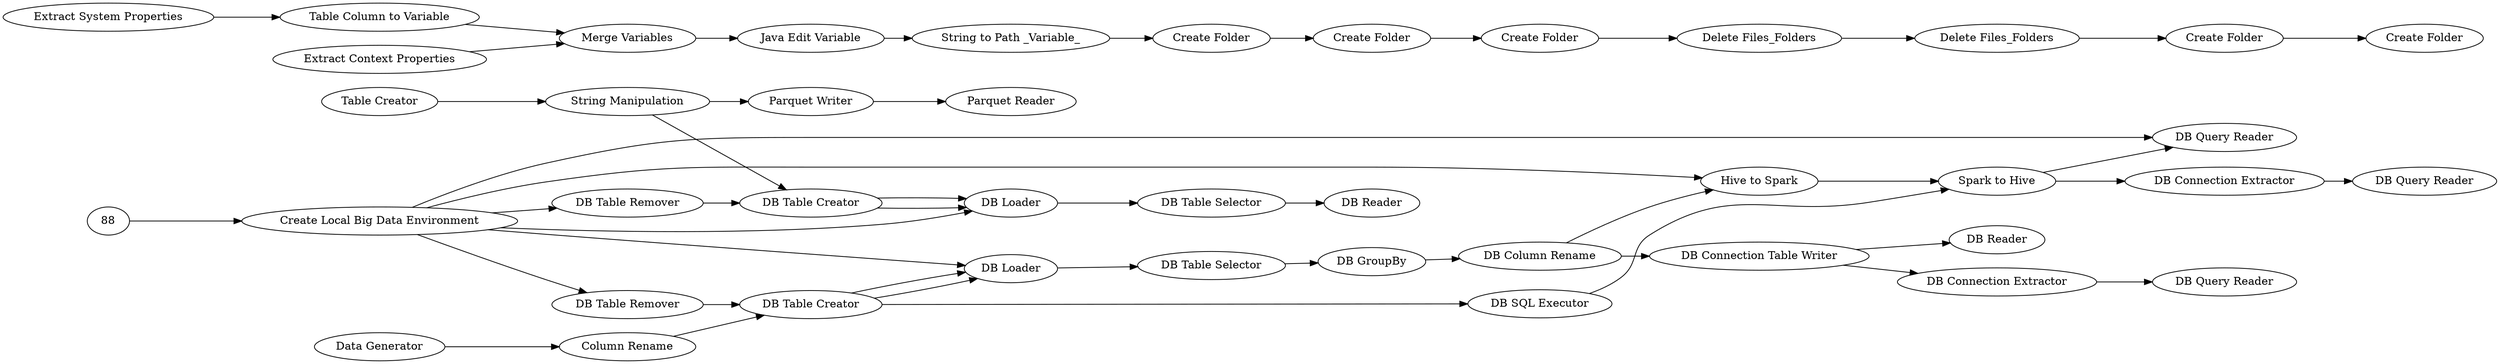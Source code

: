 digraph {
	1 [label="Table Creator"]
	2 [label="Data Generator"]
	4 [label="String Manipulation"]
	34 [label="DB GroupBy"]
	35 [label="Hive to Spark"]
	36 [label="Spark to Hive"]
	37 [label="DB Query Reader"]
	68 [label="DB Table Remover"]
	71 [label="DB SQL Executor"]
	72 [label="Column Rename"]
	73 [label="DB Column Rename"]
	74 [label="DB Connection Table Writer"]
	75 [label="DB Reader"]
	76 [label="Create Local Big Data Environment"]
	77 [label="DB Loader"]
	78 [label="DB Table Selector"]
	79 [label="DB Table Remover"]
	81 [label="DB Loader"]
	82 [label="DB Table Selector"]
	83 [label="DB Reader"]
	84 [label="Parquet Writer"]
	28 [label="Extract System Properties"]
	47 [label="Create Folder"]
	48 [label="String to Path _Variable_"]
	49 [label="Java Edit Variable"]
	50 [label="Merge Variables"]
	51 [label="Table Column to Variable"]
	52 [label="Create Folder"]
	53 [label="Create Folder"]
	56 [label="Delete Files_Folders"]
	57 [label="Delete Files_Folders"]
	59 [label="Create Folder"]
	60 [label="Create Folder"]
	61 [label="Extract Context Properties"]
	89 [label="DB Table Creator"]
	91 [label="DB Table Creator"]
	92 [label="Parquet Reader"]
	93 [label="DB Query Reader"]
	94 [label="DB Connection Extractor"]
	95 [label="DB Query Reader"]
	96 [label="DB Connection Extractor"]
	28 -> 51
	47 -> 52
	48 -> 47
	49 -> 48
	50 -> 49
	51 -> 50
	52 -> 53
	53 -> 57
	56 -> 60
	57 -> 56
	60 -> 59
	61 -> 50
	1 -> 4
	2 -> 72
	4 -> 84
	4 -> 91
	34 -> 73
	35 -> 36
	36 -> 37
	36 -> 96
	68 -> 89
	71 -> 36
	72 -> 89
	73 -> 74
	73 -> 35
	74 -> 75
	74 -> 94
	76 -> 77
	76 -> 79
	76 -> 68
	76 -> 81
	76 -> 37
	76 -> 35
	77 -> 78
	78 -> 34
	79 -> 91
	81 -> 82
	82 -> 83
	84 -> 92
	88 -> 76
	89 -> 77
	89 -> 77
	89 -> 71
	91 -> 81
	91 -> 81
	94 -> 93
	96 -> 95
	rankdir=LR
}
